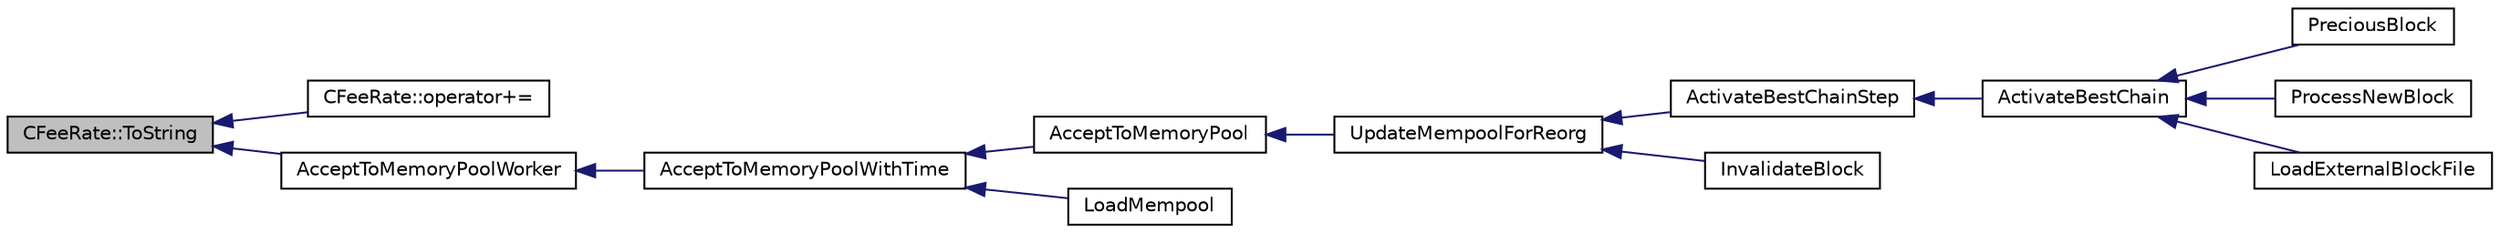 digraph "CFeeRate::ToString"
{
  edge [fontname="Helvetica",fontsize="10",labelfontname="Helvetica",labelfontsize="10"];
  node [fontname="Helvetica",fontsize="10",shape=record];
  rankdir="LR";
  Node33 [label="CFeeRate::ToString",height=0.2,width=0.4,color="black", fillcolor="grey75", style="filled", fontcolor="black"];
  Node33 -> Node34 [dir="back",color="midnightblue",fontsize="10",style="solid",fontname="Helvetica"];
  Node34 [label="CFeeRate::operator+=",height=0.2,width=0.4,color="black", fillcolor="white", style="filled",URL="$d3/dd1/class_c_fee_rate.html#a1fbba9885f4a29778458333b6c780bb9"];
  Node33 -> Node35 [dir="back",color="midnightblue",fontsize="10",style="solid",fontname="Helvetica"];
  Node35 [label="AcceptToMemoryPoolWorker",height=0.2,width=0.4,color="black", fillcolor="white", style="filled",URL="$dd/d7d/validation_8cpp.html#a274b0623037c72315662a07ecf760176"];
  Node35 -> Node36 [dir="back",color="midnightblue",fontsize="10",style="solid",fontname="Helvetica"];
  Node36 [label="AcceptToMemoryPoolWithTime",height=0.2,width=0.4,color="black", fillcolor="white", style="filled",URL="$dd/d7d/validation_8cpp.html#a7e5d2eb678cdda338b2dc803a2d4999f",tooltip="(try to) add transaction to memory pool with a specified acceptance time "];
  Node36 -> Node37 [dir="back",color="midnightblue",fontsize="10",style="solid",fontname="Helvetica"];
  Node37 [label="AcceptToMemoryPool",height=0.2,width=0.4,color="black", fillcolor="white", style="filled",URL="$db/d38/validation_8h.html#a25cdf856fb2107e0e96fd6bf4c0619cb",tooltip="(try to) add transaction to memory pool plTxnReplaced will be appended to with all transactions repla..."];
  Node37 -> Node38 [dir="back",color="midnightblue",fontsize="10",style="solid",fontname="Helvetica"];
  Node38 [label="UpdateMempoolForReorg",height=0.2,width=0.4,color="black", fillcolor="white", style="filled",URL="$dd/d7d/validation_8cpp.html#aaa1204b724d7b62f09ef22df4c6a592d"];
  Node38 -> Node39 [dir="back",color="midnightblue",fontsize="10",style="solid",fontname="Helvetica"];
  Node39 [label="ActivateBestChainStep",height=0.2,width=0.4,color="black", fillcolor="white", style="filled",URL="$dd/d7d/validation_8cpp.html#a4e2b817360d39dc766271f51fc146c96",tooltip="Try to make some progress towards making pindexMostWork the active block. "];
  Node39 -> Node40 [dir="back",color="midnightblue",fontsize="10",style="solid",fontname="Helvetica"];
  Node40 [label="ActivateBestChain",height=0.2,width=0.4,color="black", fillcolor="white", style="filled",URL="$db/d38/validation_8h.html#a81d9ced51eb72d4df66abddb00318b64",tooltip="Find the best known block, and make it the tip of the block chain. "];
  Node40 -> Node41 [dir="back",color="midnightblue",fontsize="10",style="solid",fontname="Helvetica"];
  Node41 [label="PreciousBlock",height=0.2,width=0.4,color="black", fillcolor="white", style="filled",URL="$db/d38/validation_8h.html#a04e493dc156338a1b2f457f7a7feaaa9",tooltip="Mark a block as precious and reorganize. "];
  Node40 -> Node42 [dir="back",color="midnightblue",fontsize="10",style="solid",fontname="Helvetica"];
  Node42 [label="ProcessNewBlock",height=0.2,width=0.4,color="black", fillcolor="white", style="filled",URL="$db/d38/validation_8h.html#a290fce59049c0951b8eb73f0129bf6f0",tooltip="Process an incoming block. "];
  Node40 -> Node43 [dir="back",color="midnightblue",fontsize="10",style="solid",fontname="Helvetica"];
  Node43 [label="LoadExternalBlockFile",height=0.2,width=0.4,color="black", fillcolor="white", style="filled",URL="$db/d38/validation_8h.html#a2233339a13d09038cf2e46f4d0144be4",tooltip="Import blocks from an external file. "];
  Node38 -> Node44 [dir="back",color="midnightblue",fontsize="10",style="solid",fontname="Helvetica"];
  Node44 [label="InvalidateBlock",height=0.2,width=0.4,color="black", fillcolor="white", style="filled",URL="$db/d38/validation_8h.html#adf70cddb5b3b3218a7f22da08dc4a456",tooltip="Mark a block as invalid. "];
  Node36 -> Node45 [dir="back",color="midnightblue",fontsize="10",style="solid",fontname="Helvetica"];
  Node45 [label="LoadMempool",height=0.2,width=0.4,color="black", fillcolor="white", style="filled",URL="$db/d38/validation_8h.html#adea951730b49ef41e5390df5be8d3f1b",tooltip="Load the mempool from disk. "];
}

